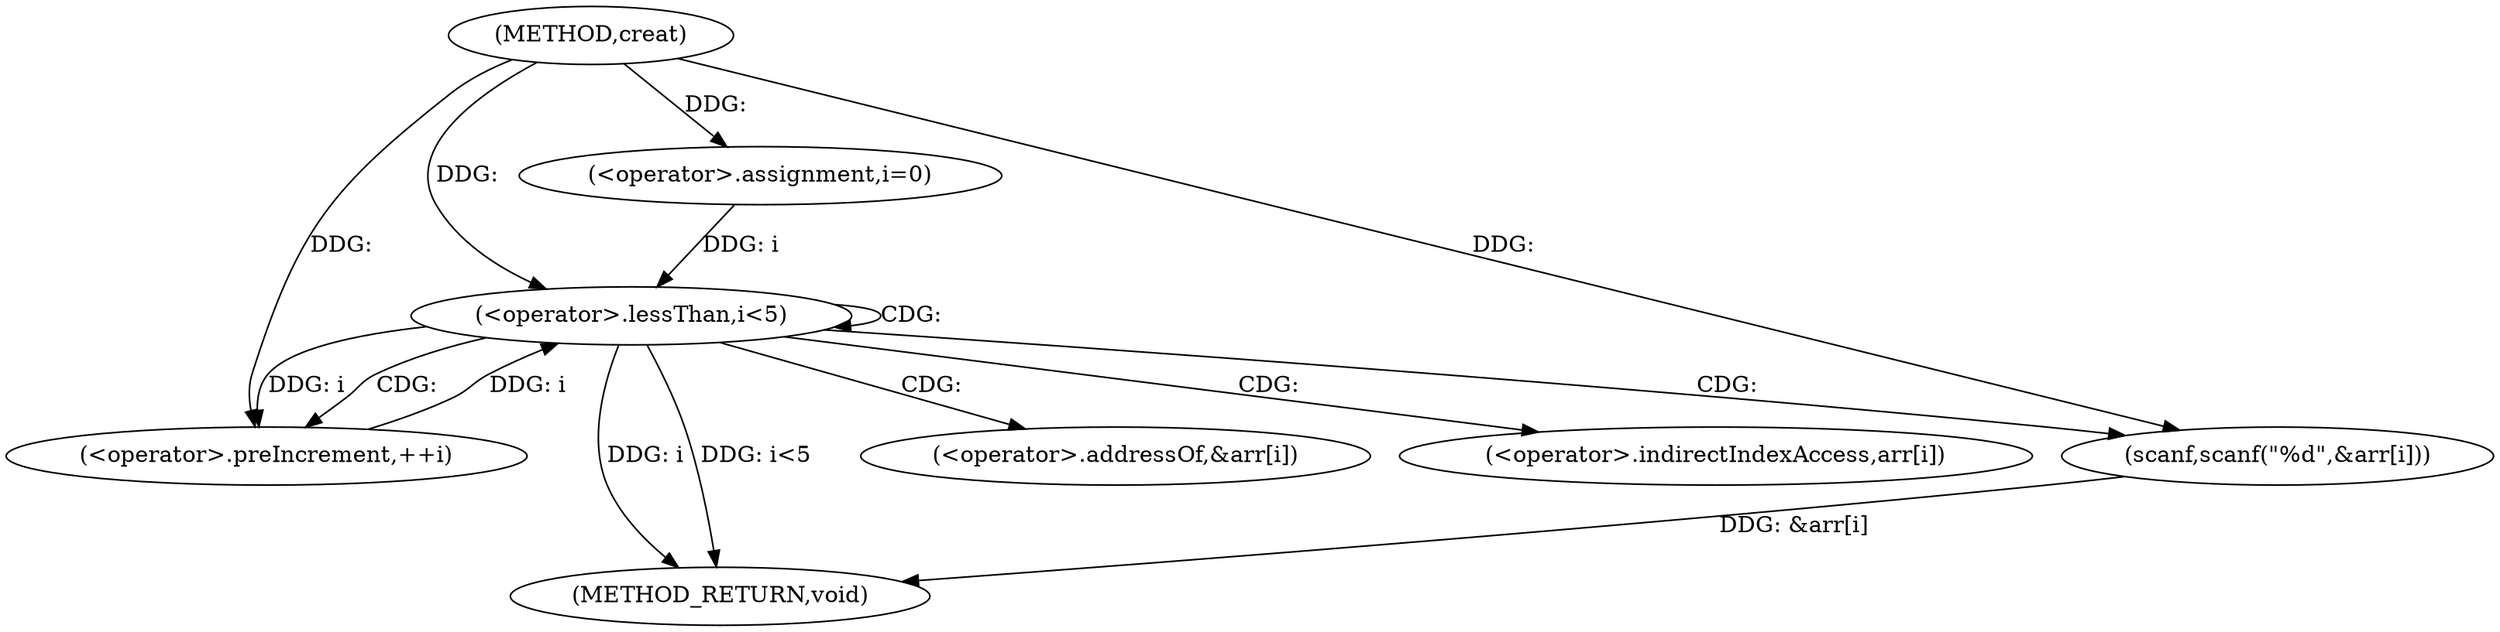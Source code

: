 digraph "creat" {  
"1000103" [label = "(METHOD,creat)" ]
"1000121" [label = "(METHOD_RETURN,void)" ]
"1000107" [label = "(<operator>.assignment,i=0)" ]
"1000110" [label = "(<operator>.lessThan,i<5)" ]
"1000113" [label = "(<operator>.preIncrement,++i)" ]
"1000115" [label = "(scanf,scanf(\"%d\",&arr[i]))" ]
"1000117" [label = "(<operator>.addressOf,&arr[i])" ]
"1000118" [label = "(<operator>.indirectIndexAccess,arr[i])" ]
  "1000110" -> "1000121"  [ label = "DDG: i"] 
  "1000110" -> "1000121"  [ label = "DDG: i<5"] 
  "1000115" -> "1000121"  [ label = "DDG: &arr[i]"] 
  "1000103" -> "1000107"  [ label = "DDG: "] 
  "1000103" -> "1000115"  [ label = "DDG: "] 
  "1000107" -> "1000110"  [ label = "DDG: i"] 
  "1000113" -> "1000110"  [ label = "DDG: i"] 
  "1000103" -> "1000110"  [ label = "DDG: "] 
  "1000110" -> "1000113"  [ label = "DDG: i"] 
  "1000103" -> "1000113"  [ label = "DDG: "] 
  "1000110" -> "1000110"  [ label = "CDG: "] 
  "1000110" -> "1000115"  [ label = "CDG: "] 
  "1000110" -> "1000117"  [ label = "CDG: "] 
  "1000110" -> "1000113"  [ label = "CDG: "] 
  "1000110" -> "1000118"  [ label = "CDG: "] 
}
